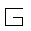 prologues := 3;     % sortie EPS, prologues c'est des variables

color yellow;
yellow = (1,1,0);   % RGB couleur, 1 correspond à 100%, ici nuance de gris

beginfig(3)
%fill (-3,-3) -- (-3,13) -- (13,13) -- (13,-3) -- cycle withcolor(yellow); background ?

pickup pencircle scaled .25   % Faire un point de stylo et changement d'échelle

%draw (8,8) .. (2,8) ... (2,2) .. (8,2) -- (8,5) -- (5,5);

draw (8,8) -- (2,8) -- (2,2) -- (8,2) -- (8,5) -- (5,5) withcolor transparent(1,0.1,yellow) ; 


endfig;
end

%drawit( yscaled -1)  xscaled -1

